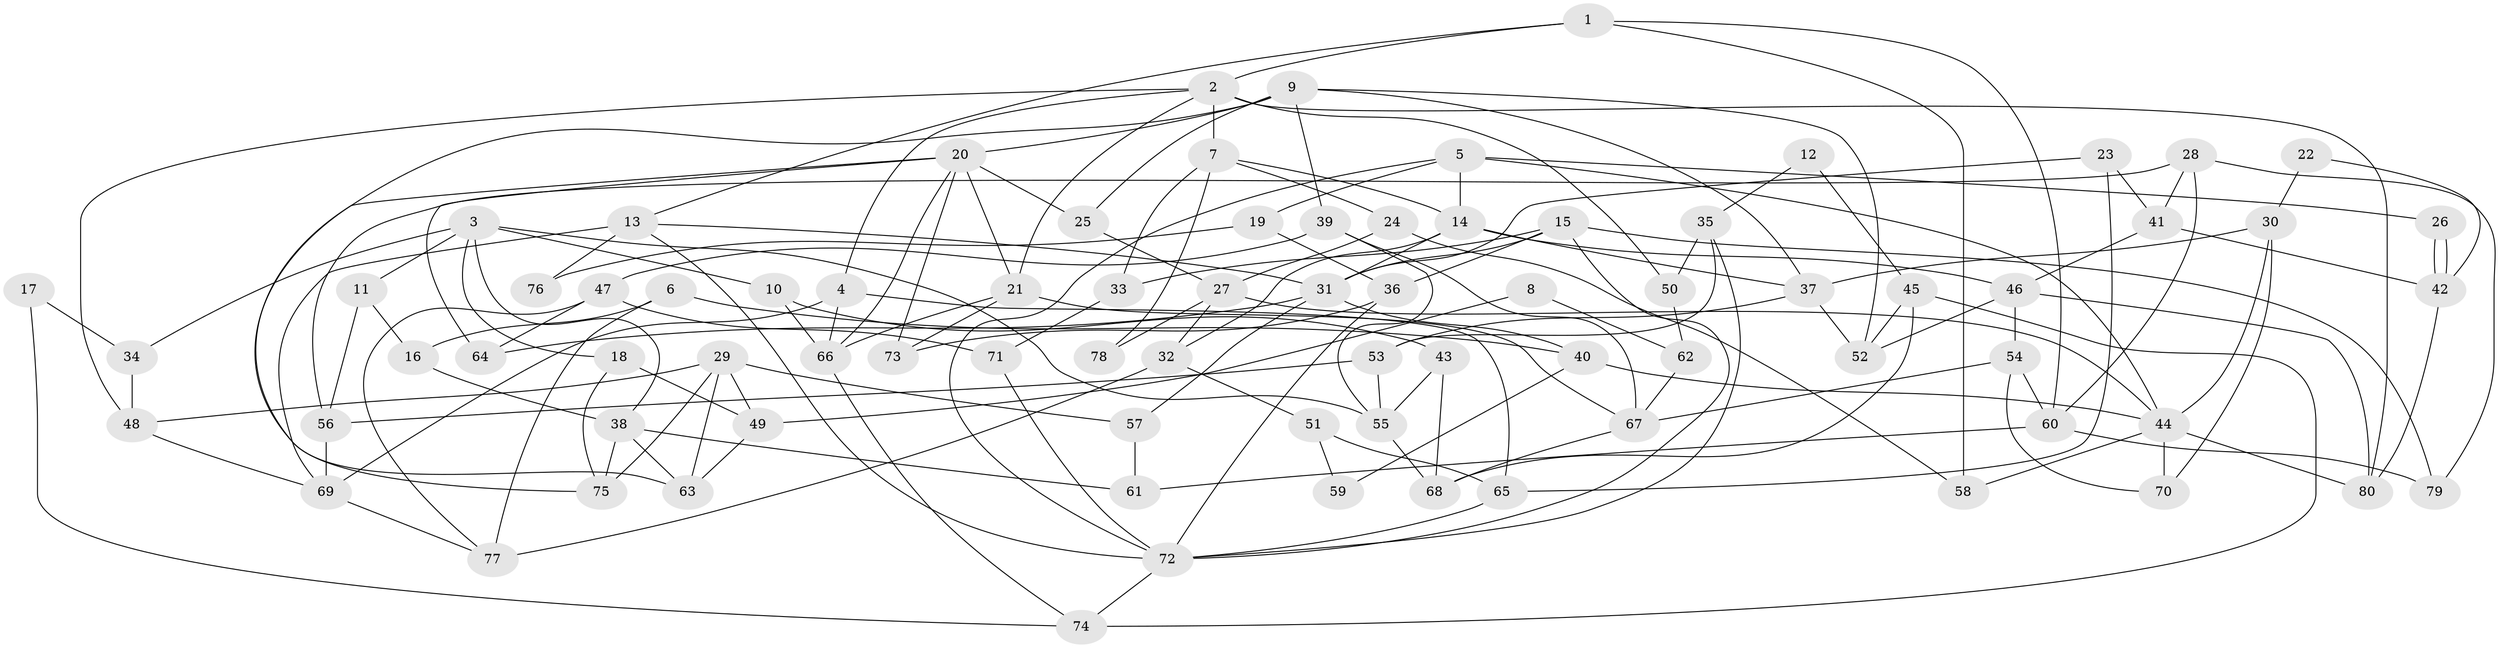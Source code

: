 // coarse degree distribution, {5: 0.18, 8: 0.08, 7: 0.04, 9: 0.02, 4: 0.22, 2: 0.1, 6: 0.18, 3: 0.16, 10: 0.02}
// Generated by graph-tools (version 1.1) at 2025/24/03/03/25 07:24:01]
// undirected, 80 vertices, 160 edges
graph export_dot {
graph [start="1"]
  node [color=gray90,style=filled];
  1;
  2;
  3;
  4;
  5;
  6;
  7;
  8;
  9;
  10;
  11;
  12;
  13;
  14;
  15;
  16;
  17;
  18;
  19;
  20;
  21;
  22;
  23;
  24;
  25;
  26;
  27;
  28;
  29;
  30;
  31;
  32;
  33;
  34;
  35;
  36;
  37;
  38;
  39;
  40;
  41;
  42;
  43;
  44;
  45;
  46;
  47;
  48;
  49;
  50;
  51;
  52;
  53;
  54;
  55;
  56;
  57;
  58;
  59;
  60;
  61;
  62;
  63;
  64;
  65;
  66;
  67;
  68;
  69;
  70;
  71;
  72;
  73;
  74;
  75;
  76;
  77;
  78;
  79;
  80;
  1 -- 13;
  1 -- 58;
  1 -- 2;
  1 -- 60;
  2 -- 4;
  2 -- 7;
  2 -- 21;
  2 -- 48;
  2 -- 50;
  2 -- 80;
  3 -- 11;
  3 -- 38;
  3 -- 10;
  3 -- 18;
  3 -- 34;
  3 -- 55;
  4 -- 65;
  4 -- 66;
  4 -- 69;
  5 -- 14;
  5 -- 44;
  5 -- 19;
  5 -- 26;
  5 -- 72;
  6 -- 77;
  6 -- 40;
  6 -- 16;
  7 -- 33;
  7 -- 14;
  7 -- 24;
  7 -- 78;
  8 -- 62;
  8 -- 49;
  9 -- 37;
  9 -- 52;
  9 -- 20;
  9 -- 25;
  9 -- 39;
  9 -- 63;
  10 -- 66;
  10 -- 43;
  11 -- 56;
  11 -- 16;
  12 -- 45;
  12 -- 35;
  13 -- 69;
  13 -- 72;
  13 -- 31;
  13 -- 76;
  14 -- 46;
  14 -- 31;
  14 -- 32;
  14 -- 37;
  15 -- 31;
  15 -- 72;
  15 -- 33;
  15 -- 36;
  15 -- 79;
  16 -- 38;
  17 -- 74;
  17 -- 34;
  18 -- 75;
  18 -- 49;
  19 -- 36;
  19 -- 76;
  20 -- 21;
  20 -- 25;
  20 -- 64;
  20 -- 66;
  20 -- 73;
  20 -- 75;
  21 -- 67;
  21 -- 66;
  21 -- 73;
  22 -- 30;
  22 -- 42;
  23 -- 31;
  23 -- 41;
  23 -- 65;
  24 -- 27;
  24 -- 58;
  25 -- 27;
  26 -- 42;
  26 -- 42;
  27 -- 32;
  27 -- 44;
  27 -- 78;
  28 -- 79;
  28 -- 56;
  28 -- 41;
  28 -- 60;
  29 -- 57;
  29 -- 63;
  29 -- 48;
  29 -- 49;
  29 -- 75;
  30 -- 37;
  30 -- 44;
  30 -- 70;
  31 -- 40;
  31 -- 57;
  31 -- 64;
  32 -- 77;
  32 -- 51;
  33 -- 71;
  34 -- 48;
  35 -- 72;
  35 -- 53;
  35 -- 50;
  36 -- 73;
  36 -- 72;
  37 -- 52;
  37 -- 53;
  38 -- 63;
  38 -- 75;
  38 -- 61;
  39 -- 55;
  39 -- 47;
  39 -- 67;
  40 -- 44;
  40 -- 59;
  41 -- 42;
  41 -- 46;
  42 -- 80;
  43 -- 68;
  43 -- 55;
  44 -- 80;
  44 -- 58;
  44 -- 70;
  45 -- 68;
  45 -- 74;
  45 -- 52;
  46 -- 54;
  46 -- 52;
  46 -- 80;
  47 -- 64;
  47 -- 71;
  47 -- 77;
  48 -- 69;
  49 -- 63;
  50 -- 62;
  51 -- 65;
  51 -- 59;
  53 -- 55;
  53 -- 56;
  54 -- 70;
  54 -- 60;
  54 -- 67;
  55 -- 68;
  56 -- 69;
  57 -- 61;
  60 -- 61;
  60 -- 79;
  62 -- 67;
  65 -- 72;
  66 -- 74;
  67 -- 68;
  69 -- 77;
  71 -- 72;
  72 -- 74;
}
